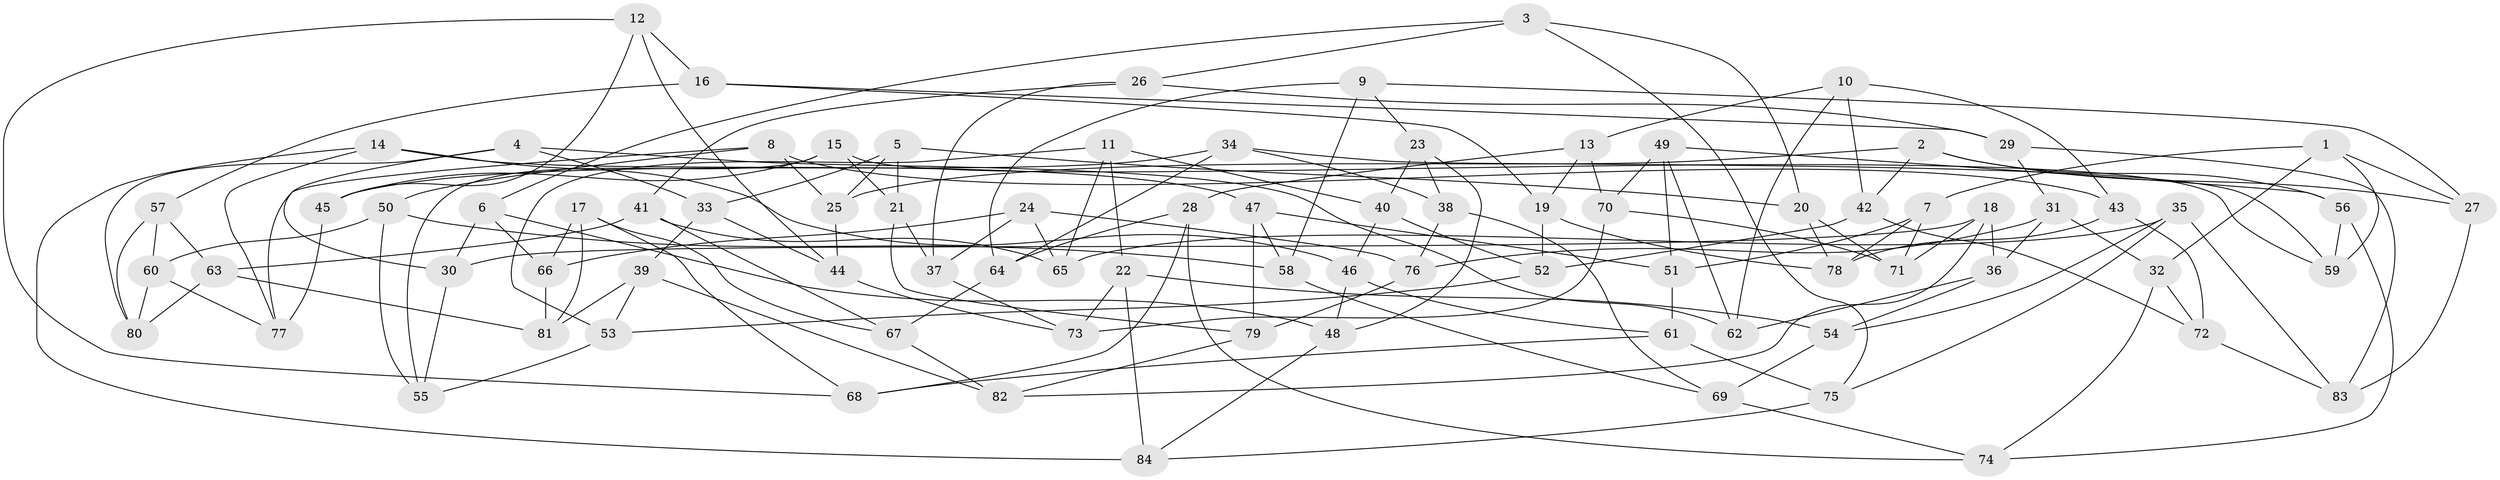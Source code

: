 // coarse degree distribution, {6: 0.66, 4: 0.3, 3: 0.02, 5: 0.02}
// Generated by graph-tools (version 1.1) at 2025/42/03/06/25 10:42:19]
// undirected, 84 vertices, 168 edges
graph export_dot {
graph [start="1"]
  node [color=gray90,style=filled];
  1;
  2;
  3;
  4;
  5;
  6;
  7;
  8;
  9;
  10;
  11;
  12;
  13;
  14;
  15;
  16;
  17;
  18;
  19;
  20;
  21;
  22;
  23;
  24;
  25;
  26;
  27;
  28;
  29;
  30;
  31;
  32;
  33;
  34;
  35;
  36;
  37;
  38;
  39;
  40;
  41;
  42;
  43;
  44;
  45;
  46;
  47;
  48;
  49;
  50;
  51;
  52;
  53;
  54;
  55;
  56;
  57;
  58;
  59;
  60;
  61;
  62;
  63;
  64;
  65;
  66;
  67;
  68;
  69;
  70;
  71;
  72;
  73;
  74;
  75;
  76;
  77;
  78;
  79;
  80;
  81;
  82;
  83;
  84;
  1 -- 59;
  1 -- 32;
  1 -- 7;
  1 -- 27;
  2 -- 56;
  2 -- 25;
  2 -- 27;
  2 -- 42;
  3 -- 6;
  3 -- 20;
  3 -- 26;
  3 -- 75;
  4 -- 80;
  4 -- 33;
  4 -- 30;
  4 -- 62;
  5 -- 33;
  5 -- 20;
  5 -- 21;
  5 -- 25;
  6 -- 48;
  6 -- 66;
  6 -- 30;
  7 -- 51;
  7 -- 78;
  7 -- 71;
  8 -- 43;
  8 -- 50;
  8 -- 25;
  8 -- 77;
  9 -- 58;
  9 -- 23;
  9 -- 64;
  9 -- 27;
  10 -- 43;
  10 -- 62;
  10 -- 13;
  10 -- 42;
  11 -- 65;
  11 -- 40;
  11 -- 53;
  11 -- 22;
  12 -- 44;
  12 -- 45;
  12 -- 68;
  12 -- 16;
  13 -- 19;
  13 -- 28;
  13 -- 70;
  14 -- 46;
  14 -- 77;
  14 -- 47;
  14 -- 84;
  15 -- 21;
  15 -- 55;
  15 -- 45;
  15 -- 59;
  16 -- 57;
  16 -- 19;
  16 -- 29;
  17 -- 68;
  17 -- 67;
  17 -- 66;
  17 -- 81;
  18 -- 30;
  18 -- 71;
  18 -- 82;
  18 -- 36;
  19 -- 78;
  19 -- 52;
  20 -- 78;
  20 -- 71;
  21 -- 37;
  21 -- 79;
  22 -- 54;
  22 -- 84;
  22 -- 73;
  23 -- 40;
  23 -- 48;
  23 -- 38;
  24 -- 66;
  24 -- 37;
  24 -- 65;
  24 -- 76;
  25 -- 44;
  26 -- 29;
  26 -- 37;
  26 -- 41;
  27 -- 83;
  28 -- 68;
  28 -- 74;
  28 -- 64;
  29 -- 31;
  29 -- 83;
  30 -- 55;
  31 -- 32;
  31 -- 36;
  31 -- 76;
  32 -- 74;
  32 -- 72;
  33 -- 44;
  33 -- 39;
  34 -- 45;
  34 -- 38;
  34 -- 64;
  34 -- 59;
  35 -- 75;
  35 -- 65;
  35 -- 83;
  35 -- 54;
  36 -- 54;
  36 -- 62;
  37 -- 73;
  38 -- 69;
  38 -- 76;
  39 -- 82;
  39 -- 81;
  39 -- 53;
  40 -- 52;
  40 -- 46;
  41 -- 67;
  41 -- 65;
  41 -- 63;
  42 -- 72;
  42 -- 52;
  43 -- 72;
  43 -- 78;
  44 -- 73;
  45 -- 77;
  46 -- 48;
  46 -- 61;
  47 -- 51;
  47 -- 58;
  47 -- 79;
  48 -- 84;
  49 -- 56;
  49 -- 62;
  49 -- 51;
  49 -- 70;
  50 -- 55;
  50 -- 58;
  50 -- 60;
  51 -- 61;
  52 -- 53;
  53 -- 55;
  54 -- 69;
  56 -- 59;
  56 -- 74;
  57 -- 60;
  57 -- 63;
  57 -- 80;
  58 -- 69;
  60 -- 80;
  60 -- 77;
  61 -- 68;
  61 -- 75;
  63 -- 81;
  63 -- 80;
  64 -- 67;
  66 -- 81;
  67 -- 82;
  69 -- 74;
  70 -- 73;
  70 -- 71;
  72 -- 83;
  75 -- 84;
  76 -- 79;
  79 -- 82;
}
